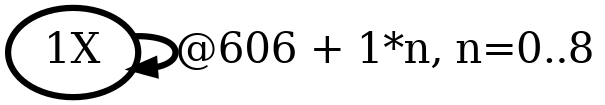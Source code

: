 digraph G {
        node [style=rounded, penwidth=3, fontsize=20, shape=oval];
        "1X" -> "1X" [label="@606 + 1*n, n=0..8", color=black,arrowsize=1,style=bold,penwidth=3,fontsize=20];
}
